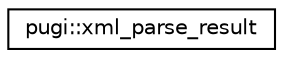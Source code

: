 digraph "Graphical Class Hierarchy"
{
 // LATEX_PDF_SIZE
  edge [fontname="Helvetica",fontsize="10",labelfontname="Helvetica",labelfontsize="10"];
  node [fontname="Helvetica",fontsize="10",shape=record];
  rankdir="LR";
  Node0 [label="pugi::xml_parse_result",height=0.2,width=0.4,color="black", fillcolor="white", style="filled",URL="$structpugi_1_1xml__parse__result.html",tooltip=" "];
}

